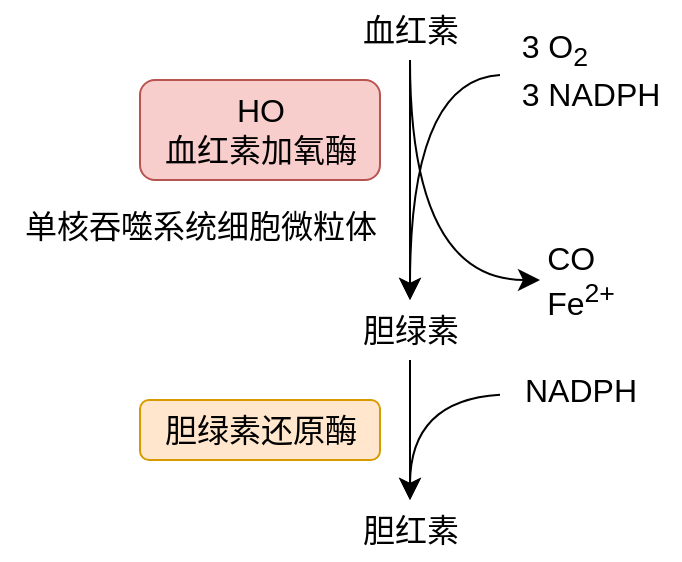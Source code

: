 <mxfile version="21.6.1" type="device">
  <diagram name="第 1 页" id="-imKoAK45Y_XJNsxU4IW">
    <mxGraphModel dx="1532" dy="738" grid="1" gridSize="10" guides="1" tooltips="1" connect="1" arrows="1" fold="1" page="0" pageScale="1" pageWidth="827" pageHeight="1169" math="0" shadow="0">
      <root>
        <mxCell id="0" />
        <mxCell id="1" parent="0" />
        <mxCell id="E1SQuPhCcywUcsQI5Syf-5" value="" style="edgeStyle=none;curved=1;rounded=0;orthogonalLoop=1;jettySize=auto;html=1;fontSize=12;startSize=8;endSize=8;" parent="1" source="E1SQuPhCcywUcsQI5Syf-2" target="E1SQuPhCcywUcsQI5Syf-4" edge="1">
          <mxGeometry relative="1" as="geometry" />
        </mxCell>
        <mxCell id="E1SQuPhCcywUcsQI5Syf-9" style="edgeStyle=none;curved=1;rounded=0;orthogonalLoop=1;jettySize=auto;html=1;fontSize=12;startSize=8;endSize=8;" parent="1" source="E1SQuPhCcywUcsQI5Syf-2" edge="1">
          <mxGeometry relative="1" as="geometry">
            <mxPoint x="150" y="150" as="targetPoint" />
            <Array as="points">
              <mxPoint x="85" y="150" />
            </Array>
          </mxGeometry>
        </mxCell>
        <mxCell id="E1SQuPhCcywUcsQI5Syf-2" value="血红素" style="text;html=1;align=center;verticalAlign=middle;resizable=0;points=[];autosize=1;strokeColor=none;fillColor=none;fontSize=16;" parent="1" vertex="1">
          <mxGeometry x="50" y="10" width="70" height="30" as="geometry" />
        </mxCell>
        <mxCell id="E1SQuPhCcywUcsQI5Syf-12" value="" style="edgeStyle=none;curved=1;rounded=0;orthogonalLoop=1;jettySize=auto;html=1;fontSize=12;startSize=8;endSize=8;" parent="1" source="E1SQuPhCcywUcsQI5Syf-4" target="E1SQuPhCcywUcsQI5Syf-11" edge="1">
          <mxGeometry relative="1" as="geometry" />
        </mxCell>
        <mxCell id="E1SQuPhCcywUcsQI5Syf-4" value="胆绿素" style="text;html=1;align=center;verticalAlign=middle;resizable=0;points=[];autosize=1;strokeColor=none;fillColor=none;fontSize=16;" parent="1" vertex="1">
          <mxGeometry x="50" y="160" width="70" height="30" as="geometry" />
        </mxCell>
        <mxCell id="E1SQuPhCcywUcsQI5Syf-6" value="HO&lt;br&gt;血红素加氧酶" style="text;html=1;align=center;verticalAlign=middle;resizable=0;points=[];autosize=1;strokeColor=#b85450;fillColor=#f8cecc;fontSize=16;rounded=1;" parent="1" vertex="1">
          <mxGeometry x="-50" y="50" width="120" height="50" as="geometry" />
        </mxCell>
        <mxCell id="E1SQuPhCcywUcsQI5Syf-8" style="edgeStyle=none;curved=1;rounded=0;orthogonalLoop=1;jettySize=auto;html=1;fontSize=12;startSize=8;endSize=8;" parent="1" source="E1SQuPhCcywUcsQI5Syf-7" target="E1SQuPhCcywUcsQI5Syf-4" edge="1">
          <mxGeometry relative="1" as="geometry">
            <Array as="points">
              <mxPoint x="85" y="50" />
            </Array>
          </mxGeometry>
        </mxCell>
        <mxCell id="E1SQuPhCcywUcsQI5Syf-7" value="&lt;div style=&quot;text-align: left;&quot;&gt;&lt;span style=&quot;background-color: initial;&quot;&gt;3 O&lt;/span&gt;&lt;sub style=&quot;background-color: initial;&quot;&gt;2&lt;/sub&gt;&lt;/div&gt;&lt;div style=&quot;text-align: left;&quot;&gt;&lt;span style=&quot;background-color: initial;&quot;&gt;3 NADPH&lt;/span&gt;&lt;/div&gt;" style="text;html=1;align=center;verticalAlign=middle;resizable=0;points=[];autosize=1;strokeColor=none;fillColor=none;fontSize=16;" parent="1" vertex="1">
          <mxGeometry x="130" y="15" width="90" height="60" as="geometry" />
        </mxCell>
        <mxCell id="E1SQuPhCcywUcsQI5Syf-10" value="&lt;div style=&quot;text-align: left;&quot;&gt;&lt;span style=&quot;background-color: initial;&quot;&gt;CO&lt;/span&gt;&lt;/div&gt;&lt;div style=&quot;text-align: left;&quot;&gt;&lt;span style=&quot;background-color: initial;&quot;&gt;Fe&lt;/span&gt;&lt;sup style=&quot;background-color: initial;&quot;&gt;2+&lt;/sup&gt;&lt;/div&gt;" style="text;html=1;align=center;verticalAlign=middle;resizable=0;points=[];autosize=1;strokeColor=none;fillColor=none;fontSize=16;" parent="1" vertex="1">
          <mxGeometry x="140" y="120" width="60" height="60" as="geometry" />
        </mxCell>
        <mxCell id="E1SQuPhCcywUcsQI5Syf-11" value="胆红素" style="text;html=1;align=center;verticalAlign=middle;resizable=0;points=[];autosize=1;strokeColor=none;fillColor=none;fontSize=16;" parent="1" vertex="1">
          <mxGeometry x="50" y="260" width="70" height="30" as="geometry" />
        </mxCell>
        <mxCell id="E1SQuPhCcywUcsQI5Syf-13" value="单核吞噬系统细胞微粒体" style="text;html=1;align=center;verticalAlign=middle;resizable=0;points=[];autosize=1;strokeColor=none;fillColor=none;fontSize=16;" parent="1" vertex="1">
          <mxGeometry x="-120" y="108" width="200" height="30" as="geometry" />
        </mxCell>
        <mxCell id="E1SQuPhCcywUcsQI5Syf-14" value="胆绿素还原酶" style="text;html=1;align=center;verticalAlign=middle;resizable=0;points=[];autosize=1;strokeColor=#d79b00;fillColor=#ffe6cc;fontSize=16;rounded=1;" parent="1" vertex="1">
          <mxGeometry x="-50" y="210" width="120" height="30" as="geometry" />
        </mxCell>
        <mxCell id="E1SQuPhCcywUcsQI5Syf-16" style="edgeStyle=none;curved=1;rounded=0;orthogonalLoop=1;jettySize=auto;html=1;fontSize=12;startSize=8;endSize=8;" parent="1" source="E1SQuPhCcywUcsQI5Syf-15" target="E1SQuPhCcywUcsQI5Syf-11" edge="1">
          <mxGeometry relative="1" as="geometry">
            <Array as="points">
              <mxPoint x="85" y="210" />
            </Array>
          </mxGeometry>
        </mxCell>
        <mxCell id="E1SQuPhCcywUcsQI5Syf-15" value="NADPH" style="text;html=1;align=center;verticalAlign=middle;resizable=0;points=[];autosize=1;strokeColor=none;fillColor=none;fontSize=16;" parent="1" vertex="1">
          <mxGeometry x="130" y="190" width="80" height="30" as="geometry" />
        </mxCell>
      </root>
    </mxGraphModel>
  </diagram>
</mxfile>
